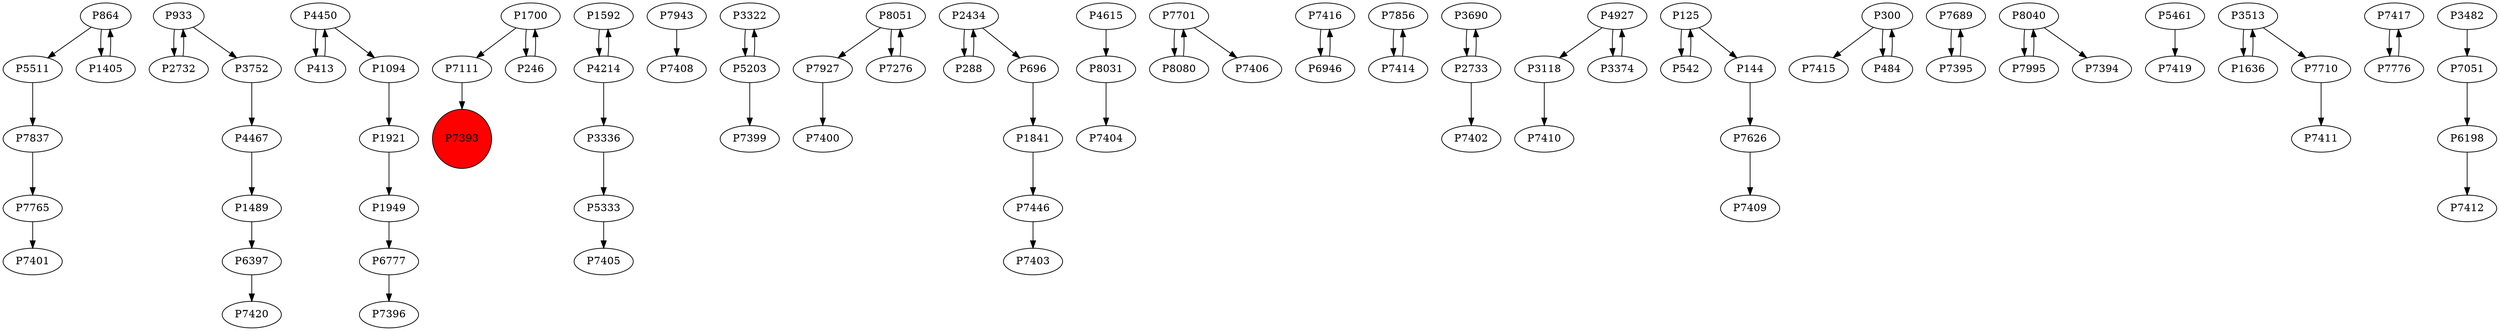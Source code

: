 digraph {
	P5511 -> P7837
	P4467 -> P1489
	P1921 -> P1949
	P1700 -> P7111
	P1592 -> P4214
	P7943 -> P7408
	P3322 -> P5203
	P8051 -> P7927
	P7446 -> P7403
	P8031 -> P7404
	P2434 -> P288
	P7701 -> P8080
	P7416 -> P6946
	P7856 -> P7414
	P864 -> P5511
	P3690 -> P2733
	P1700 -> P246
	P3118 -> P7410
	P8080 -> P7701
	P5333 -> P7405
	P7626 -> P7409
	P542 -> P125
	P246 -> P1700
	P125 -> P144
	P300 -> P7415
	P5203 -> P7399
	P7701 -> P7406
	P413 -> P4450
	P7927 -> P7400
	P4214 -> P3336
	P4927 -> P3118
	P7111 -> P7393
	P2732 -> P933
	P7689 -> P7395
	P3374 -> P4927
	P8040 -> P7995
	P5461 -> P7419
	P7395 -> P7689
	P144 -> P7626
	P7710 -> P7411
	P3336 -> P5333
	P6777 -> P7396
	P864 -> P1405
	P2733 -> P3690
	P1949 -> P6777
	P300 -> P484
	P2434 -> P696
	P6397 -> P7420
	P1841 -> P7446
	P933 -> P2732
	P484 -> P300
	P7837 -> P7765
	P7995 -> P8040
	P4615 -> P8031
	P1405 -> P864
	P1636 -> P3513
	P1489 -> P6397
	P288 -> P2434
	P3752 -> P4467
	P3513 -> P1636
	P7765 -> P7401
	P696 -> P1841
	P4450 -> P1094
	P125 -> P542
	P4927 -> P3374
	P1094 -> P1921
	P7417 -> P7776
	P8040 -> P7394
	P933 -> P3752
	P8051 -> P7276
	P6198 -> P7412
	P5203 -> P3322
	P2733 -> P7402
	P7776 -> P7417
	P7276 -> P8051
	P3513 -> P7710
	P4450 -> P413
	P4214 -> P1592
	P3482 -> P7051
	P6946 -> P7416
	P7414 -> P7856
	P7051 -> P6198
	P7393 [shape=circle]
	P7393 [style=filled]
	P7393 [fillcolor=red]
}